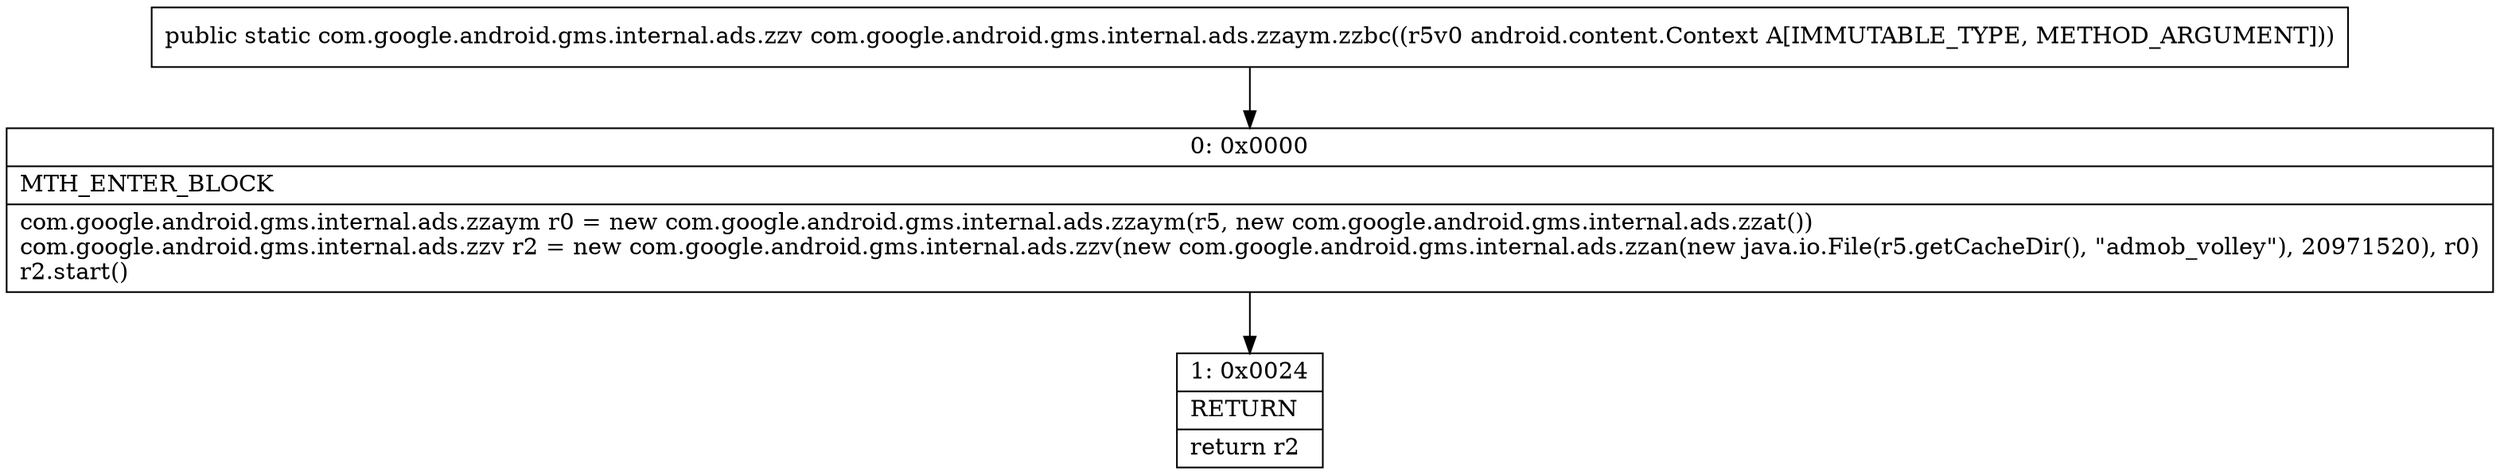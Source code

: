digraph "CFG forcom.google.android.gms.internal.ads.zzaym.zzbc(Landroid\/content\/Context;)Lcom\/google\/android\/gms\/internal\/ads\/zzv;" {
Node_0 [shape=record,label="{0\:\ 0x0000|MTH_ENTER_BLOCK\l|com.google.android.gms.internal.ads.zzaym r0 = new com.google.android.gms.internal.ads.zzaym(r5, new com.google.android.gms.internal.ads.zzat())\lcom.google.android.gms.internal.ads.zzv r2 = new com.google.android.gms.internal.ads.zzv(new com.google.android.gms.internal.ads.zzan(new java.io.File(r5.getCacheDir(), \"admob_volley\"), 20971520), r0)\lr2.start()\l}"];
Node_1 [shape=record,label="{1\:\ 0x0024|RETURN\l|return r2\l}"];
MethodNode[shape=record,label="{public static com.google.android.gms.internal.ads.zzv com.google.android.gms.internal.ads.zzaym.zzbc((r5v0 android.content.Context A[IMMUTABLE_TYPE, METHOD_ARGUMENT])) }"];
MethodNode -> Node_0;
Node_0 -> Node_1;
}

